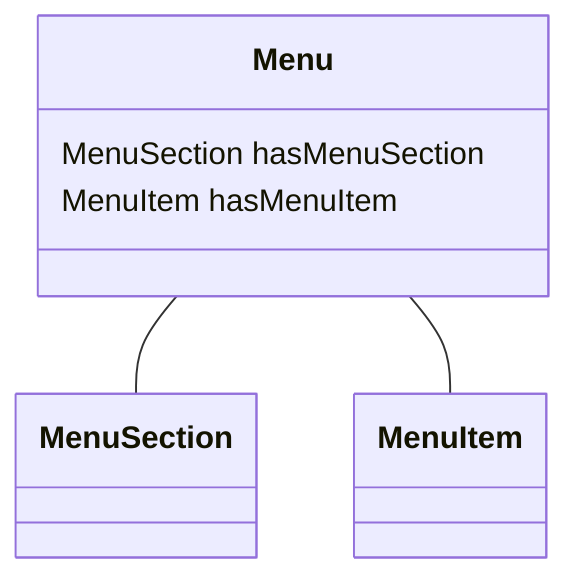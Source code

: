 classDiagram
  Menu -- MenuSection
  Menu -- MenuItem


class Menu {

  MenuSection hasMenuSection
  MenuItem hasMenuItem

 }